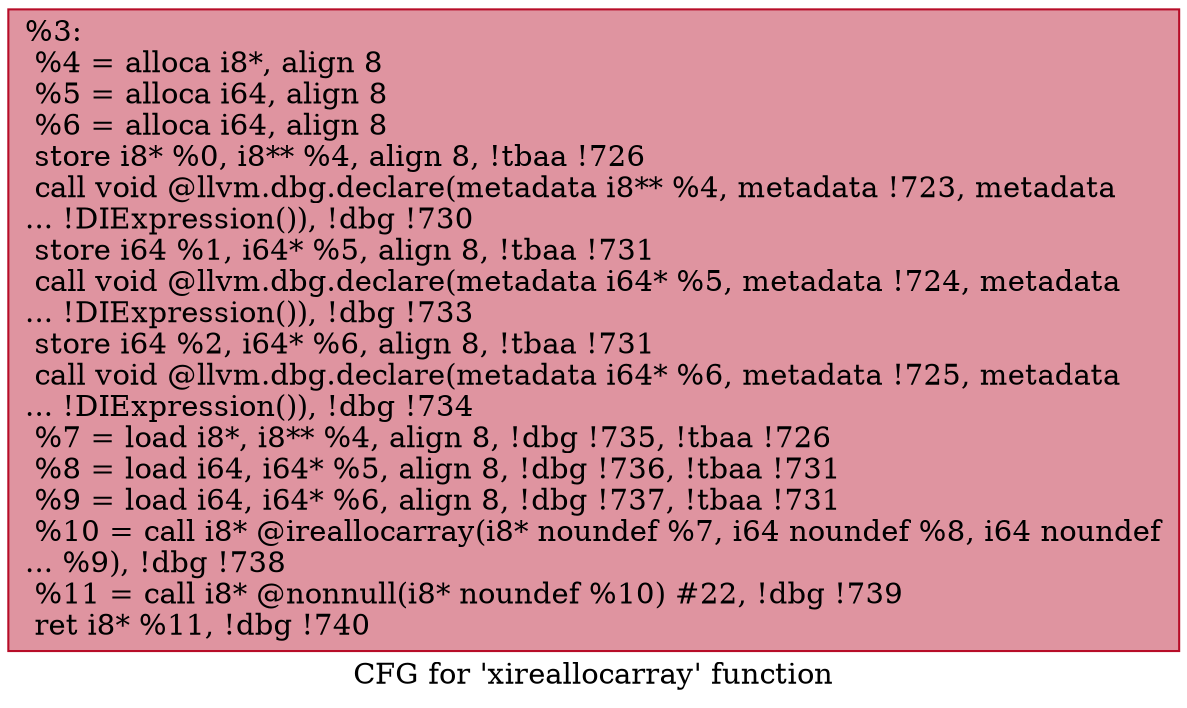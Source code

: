 digraph "CFG for 'xireallocarray' function" {
	label="CFG for 'xireallocarray' function";

	Node0x11240d0 [shape=record,color="#b70d28ff", style=filled, fillcolor="#b70d2870",label="{%3:\l  %4 = alloca i8*, align 8\l  %5 = alloca i64, align 8\l  %6 = alloca i64, align 8\l  store i8* %0, i8** %4, align 8, !tbaa !726\l  call void @llvm.dbg.declare(metadata i8** %4, metadata !723, metadata\l... !DIExpression()), !dbg !730\l  store i64 %1, i64* %5, align 8, !tbaa !731\l  call void @llvm.dbg.declare(metadata i64* %5, metadata !724, metadata\l... !DIExpression()), !dbg !733\l  store i64 %2, i64* %6, align 8, !tbaa !731\l  call void @llvm.dbg.declare(metadata i64* %6, metadata !725, metadata\l... !DIExpression()), !dbg !734\l  %7 = load i8*, i8** %4, align 8, !dbg !735, !tbaa !726\l  %8 = load i64, i64* %5, align 8, !dbg !736, !tbaa !731\l  %9 = load i64, i64* %6, align 8, !dbg !737, !tbaa !731\l  %10 = call i8* @ireallocarray(i8* noundef %7, i64 noundef %8, i64 noundef\l... %9), !dbg !738\l  %11 = call i8* @nonnull(i8* noundef %10) #22, !dbg !739\l  ret i8* %11, !dbg !740\l}"];
}
